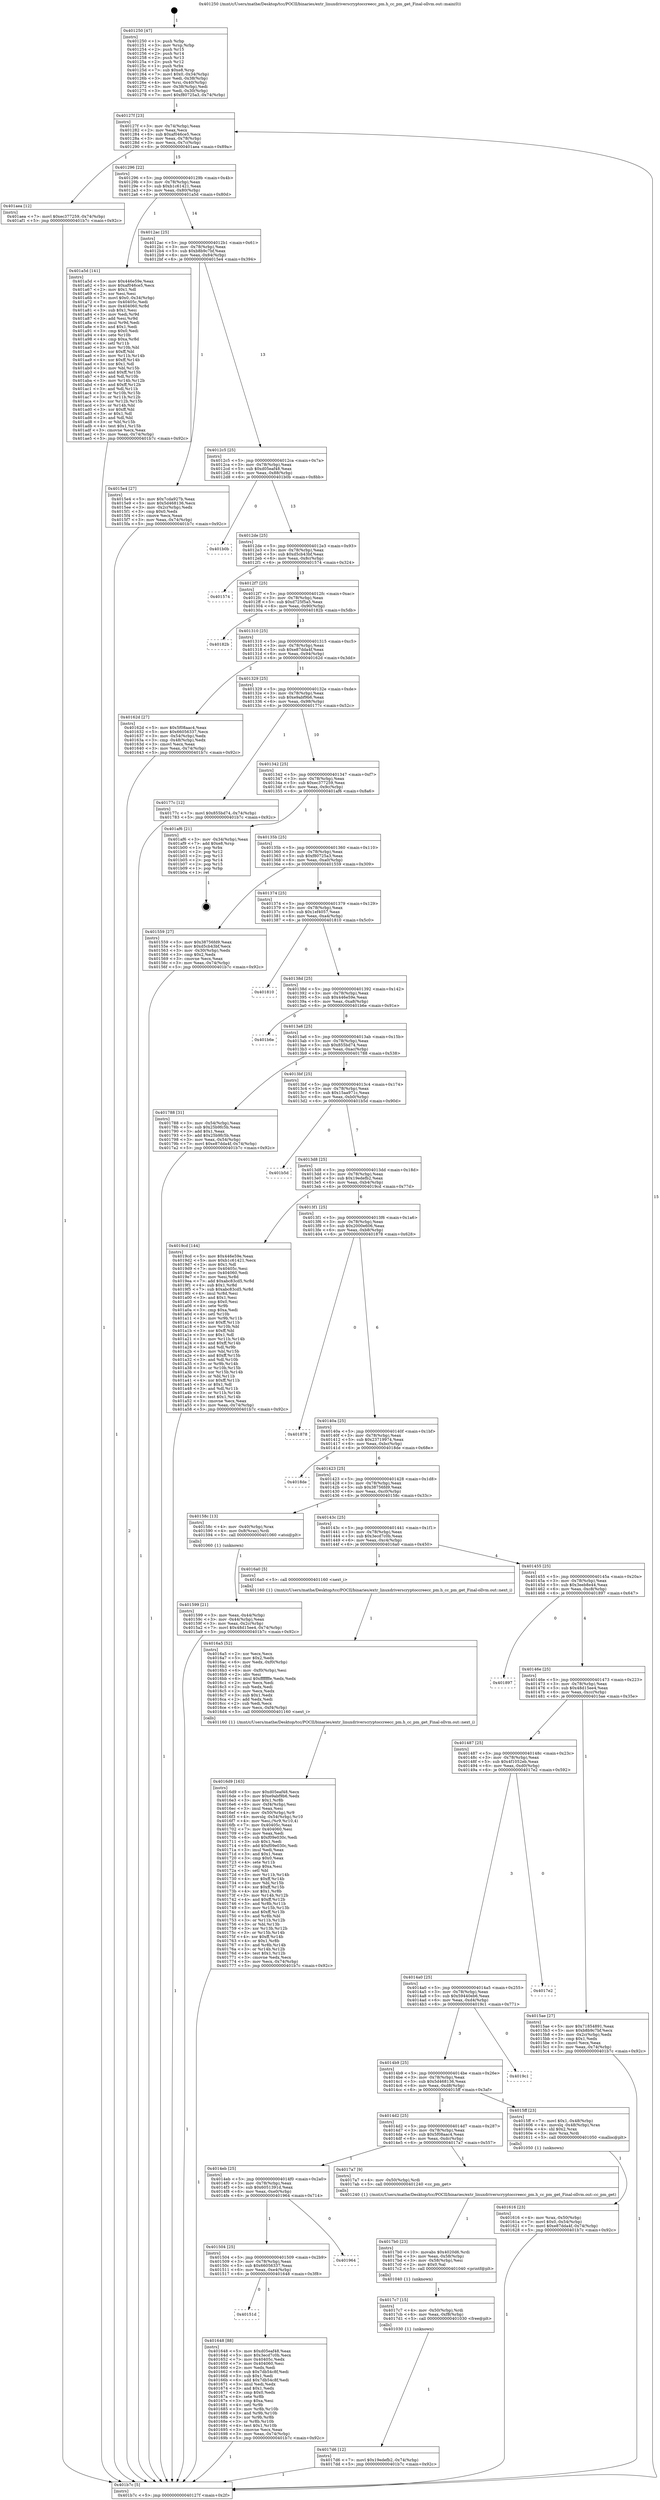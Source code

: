 digraph "0x401250" {
  label = "0x401250 (/mnt/c/Users/mathe/Desktop/tcc/POCII/binaries/extr_linuxdriverscryptoccreecc_pm.h_cc_pm_get_Final-ollvm.out::main(0))"
  labelloc = "t"
  node[shape=record]

  Entry [label="",width=0.3,height=0.3,shape=circle,fillcolor=black,style=filled]
  "0x40127f" [label="{
     0x40127f [23]\l
     | [instrs]\l
     &nbsp;&nbsp;0x40127f \<+3\>: mov -0x74(%rbp),%eax\l
     &nbsp;&nbsp;0x401282 \<+2\>: mov %eax,%ecx\l
     &nbsp;&nbsp;0x401284 \<+6\>: sub $0xaf046ce5,%ecx\l
     &nbsp;&nbsp;0x40128a \<+3\>: mov %eax,-0x78(%rbp)\l
     &nbsp;&nbsp;0x40128d \<+3\>: mov %ecx,-0x7c(%rbp)\l
     &nbsp;&nbsp;0x401290 \<+6\>: je 0000000000401aea \<main+0x89a\>\l
  }"]
  "0x401aea" [label="{
     0x401aea [12]\l
     | [instrs]\l
     &nbsp;&nbsp;0x401aea \<+7\>: movl $0xec377259,-0x74(%rbp)\l
     &nbsp;&nbsp;0x401af1 \<+5\>: jmp 0000000000401b7c \<main+0x92c\>\l
  }"]
  "0x401296" [label="{
     0x401296 [22]\l
     | [instrs]\l
     &nbsp;&nbsp;0x401296 \<+5\>: jmp 000000000040129b \<main+0x4b\>\l
     &nbsp;&nbsp;0x40129b \<+3\>: mov -0x78(%rbp),%eax\l
     &nbsp;&nbsp;0x40129e \<+5\>: sub $0xb1c61421,%eax\l
     &nbsp;&nbsp;0x4012a3 \<+3\>: mov %eax,-0x80(%rbp)\l
     &nbsp;&nbsp;0x4012a6 \<+6\>: je 0000000000401a5d \<main+0x80d\>\l
  }"]
  Exit [label="",width=0.3,height=0.3,shape=circle,fillcolor=black,style=filled,peripheries=2]
  "0x401a5d" [label="{
     0x401a5d [141]\l
     | [instrs]\l
     &nbsp;&nbsp;0x401a5d \<+5\>: mov $0x446e59e,%eax\l
     &nbsp;&nbsp;0x401a62 \<+5\>: mov $0xaf046ce5,%ecx\l
     &nbsp;&nbsp;0x401a67 \<+2\>: mov $0x1,%dl\l
     &nbsp;&nbsp;0x401a69 \<+2\>: xor %esi,%esi\l
     &nbsp;&nbsp;0x401a6b \<+7\>: movl $0x0,-0x34(%rbp)\l
     &nbsp;&nbsp;0x401a72 \<+7\>: mov 0x40405c,%edi\l
     &nbsp;&nbsp;0x401a79 \<+8\>: mov 0x404060,%r8d\l
     &nbsp;&nbsp;0x401a81 \<+3\>: sub $0x1,%esi\l
     &nbsp;&nbsp;0x401a84 \<+3\>: mov %edi,%r9d\l
     &nbsp;&nbsp;0x401a87 \<+3\>: add %esi,%r9d\l
     &nbsp;&nbsp;0x401a8a \<+4\>: imul %r9d,%edi\l
     &nbsp;&nbsp;0x401a8e \<+3\>: and $0x1,%edi\l
     &nbsp;&nbsp;0x401a91 \<+3\>: cmp $0x0,%edi\l
     &nbsp;&nbsp;0x401a94 \<+4\>: sete %r10b\l
     &nbsp;&nbsp;0x401a98 \<+4\>: cmp $0xa,%r8d\l
     &nbsp;&nbsp;0x401a9c \<+4\>: setl %r11b\l
     &nbsp;&nbsp;0x401aa0 \<+3\>: mov %r10b,%bl\l
     &nbsp;&nbsp;0x401aa3 \<+3\>: xor $0xff,%bl\l
     &nbsp;&nbsp;0x401aa6 \<+3\>: mov %r11b,%r14b\l
     &nbsp;&nbsp;0x401aa9 \<+4\>: xor $0xff,%r14b\l
     &nbsp;&nbsp;0x401aad \<+3\>: xor $0x1,%dl\l
     &nbsp;&nbsp;0x401ab0 \<+3\>: mov %bl,%r15b\l
     &nbsp;&nbsp;0x401ab3 \<+4\>: and $0xff,%r15b\l
     &nbsp;&nbsp;0x401ab7 \<+3\>: and %dl,%r10b\l
     &nbsp;&nbsp;0x401aba \<+3\>: mov %r14b,%r12b\l
     &nbsp;&nbsp;0x401abd \<+4\>: and $0xff,%r12b\l
     &nbsp;&nbsp;0x401ac1 \<+3\>: and %dl,%r11b\l
     &nbsp;&nbsp;0x401ac4 \<+3\>: or %r10b,%r15b\l
     &nbsp;&nbsp;0x401ac7 \<+3\>: or %r11b,%r12b\l
     &nbsp;&nbsp;0x401aca \<+3\>: xor %r12b,%r15b\l
     &nbsp;&nbsp;0x401acd \<+3\>: or %r14b,%bl\l
     &nbsp;&nbsp;0x401ad0 \<+3\>: xor $0xff,%bl\l
     &nbsp;&nbsp;0x401ad3 \<+3\>: or $0x1,%dl\l
     &nbsp;&nbsp;0x401ad6 \<+2\>: and %dl,%bl\l
     &nbsp;&nbsp;0x401ad8 \<+3\>: or %bl,%r15b\l
     &nbsp;&nbsp;0x401adb \<+4\>: test $0x1,%r15b\l
     &nbsp;&nbsp;0x401adf \<+3\>: cmovne %ecx,%eax\l
     &nbsp;&nbsp;0x401ae2 \<+3\>: mov %eax,-0x74(%rbp)\l
     &nbsp;&nbsp;0x401ae5 \<+5\>: jmp 0000000000401b7c \<main+0x92c\>\l
  }"]
  "0x4012ac" [label="{
     0x4012ac [25]\l
     | [instrs]\l
     &nbsp;&nbsp;0x4012ac \<+5\>: jmp 00000000004012b1 \<main+0x61\>\l
     &nbsp;&nbsp;0x4012b1 \<+3\>: mov -0x78(%rbp),%eax\l
     &nbsp;&nbsp;0x4012b4 \<+5\>: sub $0xb8b9c7bf,%eax\l
     &nbsp;&nbsp;0x4012b9 \<+6\>: mov %eax,-0x84(%rbp)\l
     &nbsp;&nbsp;0x4012bf \<+6\>: je 00000000004015e4 \<main+0x394\>\l
  }"]
  "0x4017d6" [label="{
     0x4017d6 [12]\l
     | [instrs]\l
     &nbsp;&nbsp;0x4017d6 \<+7\>: movl $0x19edefb2,-0x74(%rbp)\l
     &nbsp;&nbsp;0x4017dd \<+5\>: jmp 0000000000401b7c \<main+0x92c\>\l
  }"]
  "0x4015e4" [label="{
     0x4015e4 [27]\l
     | [instrs]\l
     &nbsp;&nbsp;0x4015e4 \<+5\>: mov $0x7cda927b,%eax\l
     &nbsp;&nbsp;0x4015e9 \<+5\>: mov $0x5d468136,%ecx\l
     &nbsp;&nbsp;0x4015ee \<+3\>: mov -0x2c(%rbp),%edx\l
     &nbsp;&nbsp;0x4015f1 \<+3\>: cmp $0x0,%edx\l
     &nbsp;&nbsp;0x4015f4 \<+3\>: cmove %ecx,%eax\l
     &nbsp;&nbsp;0x4015f7 \<+3\>: mov %eax,-0x74(%rbp)\l
     &nbsp;&nbsp;0x4015fa \<+5\>: jmp 0000000000401b7c \<main+0x92c\>\l
  }"]
  "0x4012c5" [label="{
     0x4012c5 [25]\l
     | [instrs]\l
     &nbsp;&nbsp;0x4012c5 \<+5\>: jmp 00000000004012ca \<main+0x7a\>\l
     &nbsp;&nbsp;0x4012ca \<+3\>: mov -0x78(%rbp),%eax\l
     &nbsp;&nbsp;0x4012cd \<+5\>: sub $0xd05eaf48,%eax\l
     &nbsp;&nbsp;0x4012d2 \<+6\>: mov %eax,-0x88(%rbp)\l
     &nbsp;&nbsp;0x4012d8 \<+6\>: je 0000000000401b0b \<main+0x8bb\>\l
  }"]
  "0x4017c7" [label="{
     0x4017c7 [15]\l
     | [instrs]\l
     &nbsp;&nbsp;0x4017c7 \<+4\>: mov -0x50(%rbp),%rdi\l
     &nbsp;&nbsp;0x4017cb \<+6\>: mov %eax,-0xf8(%rbp)\l
     &nbsp;&nbsp;0x4017d1 \<+5\>: call 0000000000401030 \<free@plt\>\l
     | [calls]\l
     &nbsp;&nbsp;0x401030 \{1\} (unknown)\l
  }"]
  "0x401b0b" [label="{
     0x401b0b\l
  }", style=dashed]
  "0x4012de" [label="{
     0x4012de [25]\l
     | [instrs]\l
     &nbsp;&nbsp;0x4012de \<+5\>: jmp 00000000004012e3 \<main+0x93\>\l
     &nbsp;&nbsp;0x4012e3 \<+3\>: mov -0x78(%rbp),%eax\l
     &nbsp;&nbsp;0x4012e6 \<+5\>: sub $0xd5cb43bf,%eax\l
     &nbsp;&nbsp;0x4012eb \<+6\>: mov %eax,-0x8c(%rbp)\l
     &nbsp;&nbsp;0x4012f1 \<+6\>: je 0000000000401574 \<main+0x324\>\l
  }"]
  "0x4017b0" [label="{
     0x4017b0 [23]\l
     | [instrs]\l
     &nbsp;&nbsp;0x4017b0 \<+10\>: movabs $0x4020d6,%rdi\l
     &nbsp;&nbsp;0x4017ba \<+3\>: mov %eax,-0x58(%rbp)\l
     &nbsp;&nbsp;0x4017bd \<+3\>: mov -0x58(%rbp),%esi\l
     &nbsp;&nbsp;0x4017c0 \<+2\>: mov $0x0,%al\l
     &nbsp;&nbsp;0x4017c2 \<+5\>: call 0000000000401040 \<printf@plt\>\l
     | [calls]\l
     &nbsp;&nbsp;0x401040 \{1\} (unknown)\l
  }"]
  "0x401574" [label="{
     0x401574\l
  }", style=dashed]
  "0x4012f7" [label="{
     0x4012f7 [25]\l
     | [instrs]\l
     &nbsp;&nbsp;0x4012f7 \<+5\>: jmp 00000000004012fc \<main+0xac\>\l
     &nbsp;&nbsp;0x4012fc \<+3\>: mov -0x78(%rbp),%eax\l
     &nbsp;&nbsp;0x4012ff \<+5\>: sub $0xd725f5a5,%eax\l
     &nbsp;&nbsp;0x401304 \<+6\>: mov %eax,-0x90(%rbp)\l
     &nbsp;&nbsp;0x40130a \<+6\>: je 000000000040182b \<main+0x5db\>\l
  }"]
  "0x4016d9" [label="{
     0x4016d9 [163]\l
     | [instrs]\l
     &nbsp;&nbsp;0x4016d9 \<+5\>: mov $0xd05eaf48,%ecx\l
     &nbsp;&nbsp;0x4016de \<+5\>: mov $0xe9abf9b6,%edx\l
     &nbsp;&nbsp;0x4016e3 \<+3\>: mov $0x1,%r8b\l
     &nbsp;&nbsp;0x4016e6 \<+6\>: mov -0xf4(%rbp),%esi\l
     &nbsp;&nbsp;0x4016ec \<+3\>: imul %eax,%esi\l
     &nbsp;&nbsp;0x4016ef \<+4\>: mov -0x50(%rbp),%r9\l
     &nbsp;&nbsp;0x4016f3 \<+4\>: movslq -0x54(%rbp),%r10\l
     &nbsp;&nbsp;0x4016f7 \<+4\>: mov %esi,(%r9,%r10,4)\l
     &nbsp;&nbsp;0x4016fb \<+7\>: mov 0x40405c,%eax\l
     &nbsp;&nbsp;0x401702 \<+7\>: mov 0x404060,%esi\l
     &nbsp;&nbsp;0x401709 \<+2\>: mov %eax,%edi\l
     &nbsp;&nbsp;0x40170b \<+6\>: sub $0xf09e030c,%edi\l
     &nbsp;&nbsp;0x401711 \<+3\>: sub $0x1,%edi\l
     &nbsp;&nbsp;0x401714 \<+6\>: add $0xf09e030c,%edi\l
     &nbsp;&nbsp;0x40171a \<+3\>: imul %edi,%eax\l
     &nbsp;&nbsp;0x40171d \<+3\>: and $0x1,%eax\l
     &nbsp;&nbsp;0x401720 \<+3\>: cmp $0x0,%eax\l
     &nbsp;&nbsp;0x401723 \<+4\>: sete %r11b\l
     &nbsp;&nbsp;0x401727 \<+3\>: cmp $0xa,%esi\l
     &nbsp;&nbsp;0x40172a \<+3\>: setl %bl\l
     &nbsp;&nbsp;0x40172d \<+3\>: mov %r11b,%r14b\l
     &nbsp;&nbsp;0x401730 \<+4\>: xor $0xff,%r14b\l
     &nbsp;&nbsp;0x401734 \<+3\>: mov %bl,%r15b\l
     &nbsp;&nbsp;0x401737 \<+4\>: xor $0xff,%r15b\l
     &nbsp;&nbsp;0x40173b \<+4\>: xor $0x1,%r8b\l
     &nbsp;&nbsp;0x40173f \<+3\>: mov %r14b,%r12b\l
     &nbsp;&nbsp;0x401742 \<+4\>: and $0xff,%r12b\l
     &nbsp;&nbsp;0x401746 \<+3\>: and %r8b,%r11b\l
     &nbsp;&nbsp;0x401749 \<+3\>: mov %r15b,%r13b\l
     &nbsp;&nbsp;0x40174c \<+4\>: and $0xff,%r13b\l
     &nbsp;&nbsp;0x401750 \<+3\>: and %r8b,%bl\l
     &nbsp;&nbsp;0x401753 \<+3\>: or %r11b,%r12b\l
     &nbsp;&nbsp;0x401756 \<+3\>: or %bl,%r13b\l
     &nbsp;&nbsp;0x401759 \<+3\>: xor %r13b,%r12b\l
     &nbsp;&nbsp;0x40175c \<+3\>: or %r15b,%r14b\l
     &nbsp;&nbsp;0x40175f \<+4\>: xor $0xff,%r14b\l
     &nbsp;&nbsp;0x401763 \<+4\>: or $0x1,%r8b\l
     &nbsp;&nbsp;0x401767 \<+3\>: and %r8b,%r14b\l
     &nbsp;&nbsp;0x40176a \<+3\>: or %r14b,%r12b\l
     &nbsp;&nbsp;0x40176d \<+4\>: test $0x1,%r12b\l
     &nbsp;&nbsp;0x401771 \<+3\>: cmovne %edx,%ecx\l
     &nbsp;&nbsp;0x401774 \<+3\>: mov %ecx,-0x74(%rbp)\l
     &nbsp;&nbsp;0x401777 \<+5\>: jmp 0000000000401b7c \<main+0x92c\>\l
  }"]
  "0x40182b" [label="{
     0x40182b\l
  }", style=dashed]
  "0x401310" [label="{
     0x401310 [25]\l
     | [instrs]\l
     &nbsp;&nbsp;0x401310 \<+5\>: jmp 0000000000401315 \<main+0xc5\>\l
     &nbsp;&nbsp;0x401315 \<+3\>: mov -0x78(%rbp),%eax\l
     &nbsp;&nbsp;0x401318 \<+5\>: sub $0xe87dda4f,%eax\l
     &nbsp;&nbsp;0x40131d \<+6\>: mov %eax,-0x94(%rbp)\l
     &nbsp;&nbsp;0x401323 \<+6\>: je 000000000040162d \<main+0x3dd\>\l
  }"]
  "0x4016a5" [label="{
     0x4016a5 [52]\l
     | [instrs]\l
     &nbsp;&nbsp;0x4016a5 \<+2\>: xor %ecx,%ecx\l
     &nbsp;&nbsp;0x4016a7 \<+5\>: mov $0x2,%edx\l
     &nbsp;&nbsp;0x4016ac \<+6\>: mov %edx,-0xf0(%rbp)\l
     &nbsp;&nbsp;0x4016b2 \<+1\>: cltd\l
     &nbsp;&nbsp;0x4016b3 \<+6\>: mov -0xf0(%rbp),%esi\l
     &nbsp;&nbsp;0x4016b9 \<+2\>: idiv %esi\l
     &nbsp;&nbsp;0x4016bb \<+6\>: imul $0xfffffffe,%edx,%edx\l
     &nbsp;&nbsp;0x4016c1 \<+2\>: mov %ecx,%edi\l
     &nbsp;&nbsp;0x4016c3 \<+2\>: sub %edx,%edi\l
     &nbsp;&nbsp;0x4016c5 \<+2\>: mov %ecx,%edx\l
     &nbsp;&nbsp;0x4016c7 \<+3\>: sub $0x1,%edx\l
     &nbsp;&nbsp;0x4016ca \<+2\>: add %edx,%edi\l
     &nbsp;&nbsp;0x4016cc \<+2\>: sub %edi,%ecx\l
     &nbsp;&nbsp;0x4016ce \<+6\>: mov %ecx,-0xf4(%rbp)\l
     &nbsp;&nbsp;0x4016d4 \<+5\>: call 0000000000401160 \<next_i\>\l
     | [calls]\l
     &nbsp;&nbsp;0x401160 \{1\} (/mnt/c/Users/mathe/Desktop/tcc/POCII/binaries/extr_linuxdriverscryptoccreecc_pm.h_cc_pm_get_Final-ollvm.out::next_i)\l
  }"]
  "0x40162d" [label="{
     0x40162d [27]\l
     | [instrs]\l
     &nbsp;&nbsp;0x40162d \<+5\>: mov $0x5f08aac4,%eax\l
     &nbsp;&nbsp;0x401632 \<+5\>: mov $0x66056337,%ecx\l
     &nbsp;&nbsp;0x401637 \<+3\>: mov -0x54(%rbp),%edx\l
     &nbsp;&nbsp;0x40163a \<+3\>: cmp -0x48(%rbp),%edx\l
     &nbsp;&nbsp;0x40163d \<+3\>: cmovl %ecx,%eax\l
     &nbsp;&nbsp;0x401640 \<+3\>: mov %eax,-0x74(%rbp)\l
     &nbsp;&nbsp;0x401643 \<+5\>: jmp 0000000000401b7c \<main+0x92c\>\l
  }"]
  "0x401329" [label="{
     0x401329 [25]\l
     | [instrs]\l
     &nbsp;&nbsp;0x401329 \<+5\>: jmp 000000000040132e \<main+0xde\>\l
     &nbsp;&nbsp;0x40132e \<+3\>: mov -0x78(%rbp),%eax\l
     &nbsp;&nbsp;0x401331 \<+5\>: sub $0xe9abf9b6,%eax\l
     &nbsp;&nbsp;0x401336 \<+6\>: mov %eax,-0x98(%rbp)\l
     &nbsp;&nbsp;0x40133c \<+6\>: je 000000000040177c \<main+0x52c\>\l
  }"]
  "0x40151d" [label="{
     0x40151d\l
  }", style=dashed]
  "0x40177c" [label="{
     0x40177c [12]\l
     | [instrs]\l
     &nbsp;&nbsp;0x40177c \<+7\>: movl $0x855bd74,-0x74(%rbp)\l
     &nbsp;&nbsp;0x401783 \<+5\>: jmp 0000000000401b7c \<main+0x92c\>\l
  }"]
  "0x401342" [label="{
     0x401342 [25]\l
     | [instrs]\l
     &nbsp;&nbsp;0x401342 \<+5\>: jmp 0000000000401347 \<main+0xf7\>\l
     &nbsp;&nbsp;0x401347 \<+3\>: mov -0x78(%rbp),%eax\l
     &nbsp;&nbsp;0x40134a \<+5\>: sub $0xec377259,%eax\l
     &nbsp;&nbsp;0x40134f \<+6\>: mov %eax,-0x9c(%rbp)\l
     &nbsp;&nbsp;0x401355 \<+6\>: je 0000000000401af6 \<main+0x8a6\>\l
  }"]
  "0x401648" [label="{
     0x401648 [88]\l
     | [instrs]\l
     &nbsp;&nbsp;0x401648 \<+5\>: mov $0xd05eaf48,%eax\l
     &nbsp;&nbsp;0x40164d \<+5\>: mov $0x3ecd7c0b,%ecx\l
     &nbsp;&nbsp;0x401652 \<+7\>: mov 0x40405c,%edx\l
     &nbsp;&nbsp;0x401659 \<+7\>: mov 0x404060,%esi\l
     &nbsp;&nbsp;0x401660 \<+2\>: mov %edx,%edi\l
     &nbsp;&nbsp;0x401662 \<+6\>: sub $0x7db54c8f,%edi\l
     &nbsp;&nbsp;0x401668 \<+3\>: sub $0x1,%edi\l
     &nbsp;&nbsp;0x40166b \<+6\>: add $0x7db54c8f,%edi\l
     &nbsp;&nbsp;0x401671 \<+3\>: imul %edi,%edx\l
     &nbsp;&nbsp;0x401674 \<+3\>: and $0x1,%edx\l
     &nbsp;&nbsp;0x401677 \<+3\>: cmp $0x0,%edx\l
     &nbsp;&nbsp;0x40167a \<+4\>: sete %r8b\l
     &nbsp;&nbsp;0x40167e \<+3\>: cmp $0xa,%esi\l
     &nbsp;&nbsp;0x401681 \<+4\>: setl %r9b\l
     &nbsp;&nbsp;0x401685 \<+3\>: mov %r8b,%r10b\l
     &nbsp;&nbsp;0x401688 \<+3\>: and %r9b,%r10b\l
     &nbsp;&nbsp;0x40168b \<+3\>: xor %r9b,%r8b\l
     &nbsp;&nbsp;0x40168e \<+3\>: or %r8b,%r10b\l
     &nbsp;&nbsp;0x401691 \<+4\>: test $0x1,%r10b\l
     &nbsp;&nbsp;0x401695 \<+3\>: cmovne %ecx,%eax\l
     &nbsp;&nbsp;0x401698 \<+3\>: mov %eax,-0x74(%rbp)\l
     &nbsp;&nbsp;0x40169b \<+5\>: jmp 0000000000401b7c \<main+0x92c\>\l
  }"]
  "0x401af6" [label="{
     0x401af6 [21]\l
     | [instrs]\l
     &nbsp;&nbsp;0x401af6 \<+3\>: mov -0x34(%rbp),%eax\l
     &nbsp;&nbsp;0x401af9 \<+7\>: add $0xe8,%rsp\l
     &nbsp;&nbsp;0x401b00 \<+1\>: pop %rbx\l
     &nbsp;&nbsp;0x401b01 \<+2\>: pop %r12\l
     &nbsp;&nbsp;0x401b03 \<+2\>: pop %r13\l
     &nbsp;&nbsp;0x401b05 \<+2\>: pop %r14\l
     &nbsp;&nbsp;0x401b07 \<+2\>: pop %r15\l
     &nbsp;&nbsp;0x401b09 \<+1\>: pop %rbp\l
     &nbsp;&nbsp;0x401b0a \<+1\>: ret\l
  }"]
  "0x40135b" [label="{
     0x40135b [25]\l
     | [instrs]\l
     &nbsp;&nbsp;0x40135b \<+5\>: jmp 0000000000401360 \<main+0x110\>\l
     &nbsp;&nbsp;0x401360 \<+3\>: mov -0x78(%rbp),%eax\l
     &nbsp;&nbsp;0x401363 \<+5\>: sub $0xf80725a3,%eax\l
     &nbsp;&nbsp;0x401368 \<+6\>: mov %eax,-0xa0(%rbp)\l
     &nbsp;&nbsp;0x40136e \<+6\>: je 0000000000401559 \<main+0x309\>\l
  }"]
  "0x401504" [label="{
     0x401504 [25]\l
     | [instrs]\l
     &nbsp;&nbsp;0x401504 \<+5\>: jmp 0000000000401509 \<main+0x2b9\>\l
     &nbsp;&nbsp;0x401509 \<+3\>: mov -0x78(%rbp),%eax\l
     &nbsp;&nbsp;0x40150c \<+5\>: sub $0x66056337,%eax\l
     &nbsp;&nbsp;0x401511 \<+6\>: mov %eax,-0xe4(%rbp)\l
     &nbsp;&nbsp;0x401517 \<+6\>: je 0000000000401648 \<main+0x3f8\>\l
  }"]
  "0x401559" [label="{
     0x401559 [27]\l
     | [instrs]\l
     &nbsp;&nbsp;0x401559 \<+5\>: mov $0x38756fd9,%eax\l
     &nbsp;&nbsp;0x40155e \<+5\>: mov $0xd5cb43bf,%ecx\l
     &nbsp;&nbsp;0x401563 \<+3\>: mov -0x30(%rbp),%edx\l
     &nbsp;&nbsp;0x401566 \<+3\>: cmp $0x2,%edx\l
     &nbsp;&nbsp;0x401569 \<+3\>: cmovne %ecx,%eax\l
     &nbsp;&nbsp;0x40156c \<+3\>: mov %eax,-0x74(%rbp)\l
     &nbsp;&nbsp;0x40156f \<+5\>: jmp 0000000000401b7c \<main+0x92c\>\l
  }"]
  "0x401374" [label="{
     0x401374 [25]\l
     | [instrs]\l
     &nbsp;&nbsp;0x401374 \<+5\>: jmp 0000000000401379 \<main+0x129\>\l
     &nbsp;&nbsp;0x401379 \<+3\>: mov -0x78(%rbp),%eax\l
     &nbsp;&nbsp;0x40137c \<+5\>: sub $0x1ef4057,%eax\l
     &nbsp;&nbsp;0x401381 \<+6\>: mov %eax,-0xa4(%rbp)\l
     &nbsp;&nbsp;0x401387 \<+6\>: je 0000000000401810 \<main+0x5c0\>\l
  }"]
  "0x401b7c" [label="{
     0x401b7c [5]\l
     | [instrs]\l
     &nbsp;&nbsp;0x401b7c \<+5\>: jmp 000000000040127f \<main+0x2f\>\l
  }"]
  "0x401250" [label="{
     0x401250 [47]\l
     | [instrs]\l
     &nbsp;&nbsp;0x401250 \<+1\>: push %rbp\l
     &nbsp;&nbsp;0x401251 \<+3\>: mov %rsp,%rbp\l
     &nbsp;&nbsp;0x401254 \<+2\>: push %r15\l
     &nbsp;&nbsp;0x401256 \<+2\>: push %r14\l
     &nbsp;&nbsp;0x401258 \<+2\>: push %r13\l
     &nbsp;&nbsp;0x40125a \<+2\>: push %r12\l
     &nbsp;&nbsp;0x40125c \<+1\>: push %rbx\l
     &nbsp;&nbsp;0x40125d \<+7\>: sub $0xe8,%rsp\l
     &nbsp;&nbsp;0x401264 \<+7\>: movl $0x0,-0x34(%rbp)\l
     &nbsp;&nbsp;0x40126b \<+3\>: mov %edi,-0x38(%rbp)\l
     &nbsp;&nbsp;0x40126e \<+4\>: mov %rsi,-0x40(%rbp)\l
     &nbsp;&nbsp;0x401272 \<+3\>: mov -0x38(%rbp),%edi\l
     &nbsp;&nbsp;0x401275 \<+3\>: mov %edi,-0x30(%rbp)\l
     &nbsp;&nbsp;0x401278 \<+7\>: movl $0xf80725a3,-0x74(%rbp)\l
  }"]
  "0x401964" [label="{
     0x401964\l
  }", style=dashed]
  "0x401810" [label="{
     0x401810\l
  }", style=dashed]
  "0x40138d" [label="{
     0x40138d [25]\l
     | [instrs]\l
     &nbsp;&nbsp;0x40138d \<+5\>: jmp 0000000000401392 \<main+0x142\>\l
     &nbsp;&nbsp;0x401392 \<+3\>: mov -0x78(%rbp),%eax\l
     &nbsp;&nbsp;0x401395 \<+5\>: sub $0x446e59e,%eax\l
     &nbsp;&nbsp;0x40139a \<+6\>: mov %eax,-0xa8(%rbp)\l
     &nbsp;&nbsp;0x4013a0 \<+6\>: je 0000000000401b6e \<main+0x91e\>\l
  }"]
  "0x4014eb" [label="{
     0x4014eb [25]\l
     | [instrs]\l
     &nbsp;&nbsp;0x4014eb \<+5\>: jmp 00000000004014f0 \<main+0x2a0\>\l
     &nbsp;&nbsp;0x4014f0 \<+3\>: mov -0x78(%rbp),%eax\l
     &nbsp;&nbsp;0x4014f3 \<+5\>: sub $0x6051391d,%eax\l
     &nbsp;&nbsp;0x4014f8 \<+6\>: mov %eax,-0xe0(%rbp)\l
     &nbsp;&nbsp;0x4014fe \<+6\>: je 0000000000401964 \<main+0x714\>\l
  }"]
  "0x401b6e" [label="{
     0x401b6e\l
  }", style=dashed]
  "0x4013a6" [label="{
     0x4013a6 [25]\l
     | [instrs]\l
     &nbsp;&nbsp;0x4013a6 \<+5\>: jmp 00000000004013ab \<main+0x15b\>\l
     &nbsp;&nbsp;0x4013ab \<+3\>: mov -0x78(%rbp),%eax\l
     &nbsp;&nbsp;0x4013ae \<+5\>: sub $0x855bd74,%eax\l
     &nbsp;&nbsp;0x4013b3 \<+6\>: mov %eax,-0xac(%rbp)\l
     &nbsp;&nbsp;0x4013b9 \<+6\>: je 0000000000401788 \<main+0x538\>\l
  }"]
  "0x4017a7" [label="{
     0x4017a7 [9]\l
     | [instrs]\l
     &nbsp;&nbsp;0x4017a7 \<+4\>: mov -0x50(%rbp),%rdi\l
     &nbsp;&nbsp;0x4017ab \<+5\>: call 0000000000401240 \<cc_pm_get\>\l
     | [calls]\l
     &nbsp;&nbsp;0x401240 \{1\} (/mnt/c/Users/mathe/Desktop/tcc/POCII/binaries/extr_linuxdriverscryptoccreecc_pm.h_cc_pm_get_Final-ollvm.out::cc_pm_get)\l
  }"]
  "0x401788" [label="{
     0x401788 [31]\l
     | [instrs]\l
     &nbsp;&nbsp;0x401788 \<+3\>: mov -0x54(%rbp),%eax\l
     &nbsp;&nbsp;0x40178b \<+5\>: sub $0x25b9fc5b,%eax\l
     &nbsp;&nbsp;0x401790 \<+3\>: add $0x1,%eax\l
     &nbsp;&nbsp;0x401793 \<+5\>: add $0x25b9fc5b,%eax\l
     &nbsp;&nbsp;0x401798 \<+3\>: mov %eax,-0x54(%rbp)\l
     &nbsp;&nbsp;0x40179b \<+7\>: movl $0xe87dda4f,-0x74(%rbp)\l
     &nbsp;&nbsp;0x4017a2 \<+5\>: jmp 0000000000401b7c \<main+0x92c\>\l
  }"]
  "0x4013bf" [label="{
     0x4013bf [25]\l
     | [instrs]\l
     &nbsp;&nbsp;0x4013bf \<+5\>: jmp 00000000004013c4 \<main+0x174\>\l
     &nbsp;&nbsp;0x4013c4 \<+3\>: mov -0x78(%rbp),%eax\l
     &nbsp;&nbsp;0x4013c7 \<+5\>: sub $0x15aa971c,%eax\l
     &nbsp;&nbsp;0x4013cc \<+6\>: mov %eax,-0xb0(%rbp)\l
     &nbsp;&nbsp;0x4013d2 \<+6\>: je 0000000000401b5d \<main+0x90d\>\l
  }"]
  "0x401616" [label="{
     0x401616 [23]\l
     | [instrs]\l
     &nbsp;&nbsp;0x401616 \<+4\>: mov %rax,-0x50(%rbp)\l
     &nbsp;&nbsp;0x40161a \<+7\>: movl $0x0,-0x54(%rbp)\l
     &nbsp;&nbsp;0x401621 \<+7\>: movl $0xe87dda4f,-0x74(%rbp)\l
     &nbsp;&nbsp;0x401628 \<+5\>: jmp 0000000000401b7c \<main+0x92c\>\l
  }"]
  "0x401b5d" [label="{
     0x401b5d\l
  }", style=dashed]
  "0x4013d8" [label="{
     0x4013d8 [25]\l
     | [instrs]\l
     &nbsp;&nbsp;0x4013d8 \<+5\>: jmp 00000000004013dd \<main+0x18d\>\l
     &nbsp;&nbsp;0x4013dd \<+3\>: mov -0x78(%rbp),%eax\l
     &nbsp;&nbsp;0x4013e0 \<+5\>: sub $0x19edefb2,%eax\l
     &nbsp;&nbsp;0x4013e5 \<+6\>: mov %eax,-0xb4(%rbp)\l
     &nbsp;&nbsp;0x4013eb \<+6\>: je 00000000004019cd \<main+0x77d\>\l
  }"]
  "0x4014d2" [label="{
     0x4014d2 [25]\l
     | [instrs]\l
     &nbsp;&nbsp;0x4014d2 \<+5\>: jmp 00000000004014d7 \<main+0x287\>\l
     &nbsp;&nbsp;0x4014d7 \<+3\>: mov -0x78(%rbp),%eax\l
     &nbsp;&nbsp;0x4014da \<+5\>: sub $0x5f08aac4,%eax\l
     &nbsp;&nbsp;0x4014df \<+6\>: mov %eax,-0xdc(%rbp)\l
     &nbsp;&nbsp;0x4014e5 \<+6\>: je 00000000004017a7 \<main+0x557\>\l
  }"]
  "0x4019cd" [label="{
     0x4019cd [144]\l
     | [instrs]\l
     &nbsp;&nbsp;0x4019cd \<+5\>: mov $0x446e59e,%eax\l
     &nbsp;&nbsp;0x4019d2 \<+5\>: mov $0xb1c61421,%ecx\l
     &nbsp;&nbsp;0x4019d7 \<+2\>: mov $0x1,%dl\l
     &nbsp;&nbsp;0x4019d9 \<+7\>: mov 0x40405c,%esi\l
     &nbsp;&nbsp;0x4019e0 \<+7\>: mov 0x404060,%edi\l
     &nbsp;&nbsp;0x4019e7 \<+3\>: mov %esi,%r8d\l
     &nbsp;&nbsp;0x4019ea \<+7\>: add $0xabc83cd5,%r8d\l
     &nbsp;&nbsp;0x4019f1 \<+4\>: sub $0x1,%r8d\l
     &nbsp;&nbsp;0x4019f5 \<+7\>: sub $0xabc83cd5,%r8d\l
     &nbsp;&nbsp;0x4019fc \<+4\>: imul %r8d,%esi\l
     &nbsp;&nbsp;0x401a00 \<+3\>: and $0x1,%esi\l
     &nbsp;&nbsp;0x401a03 \<+3\>: cmp $0x0,%esi\l
     &nbsp;&nbsp;0x401a06 \<+4\>: sete %r9b\l
     &nbsp;&nbsp;0x401a0a \<+3\>: cmp $0xa,%edi\l
     &nbsp;&nbsp;0x401a0d \<+4\>: setl %r10b\l
     &nbsp;&nbsp;0x401a11 \<+3\>: mov %r9b,%r11b\l
     &nbsp;&nbsp;0x401a14 \<+4\>: xor $0xff,%r11b\l
     &nbsp;&nbsp;0x401a18 \<+3\>: mov %r10b,%bl\l
     &nbsp;&nbsp;0x401a1b \<+3\>: xor $0xff,%bl\l
     &nbsp;&nbsp;0x401a1e \<+3\>: xor $0x1,%dl\l
     &nbsp;&nbsp;0x401a21 \<+3\>: mov %r11b,%r14b\l
     &nbsp;&nbsp;0x401a24 \<+4\>: and $0xff,%r14b\l
     &nbsp;&nbsp;0x401a28 \<+3\>: and %dl,%r9b\l
     &nbsp;&nbsp;0x401a2b \<+3\>: mov %bl,%r15b\l
     &nbsp;&nbsp;0x401a2e \<+4\>: and $0xff,%r15b\l
     &nbsp;&nbsp;0x401a32 \<+3\>: and %dl,%r10b\l
     &nbsp;&nbsp;0x401a35 \<+3\>: or %r9b,%r14b\l
     &nbsp;&nbsp;0x401a38 \<+3\>: or %r10b,%r15b\l
     &nbsp;&nbsp;0x401a3b \<+3\>: xor %r15b,%r14b\l
     &nbsp;&nbsp;0x401a3e \<+3\>: or %bl,%r11b\l
     &nbsp;&nbsp;0x401a41 \<+4\>: xor $0xff,%r11b\l
     &nbsp;&nbsp;0x401a45 \<+3\>: or $0x1,%dl\l
     &nbsp;&nbsp;0x401a48 \<+3\>: and %dl,%r11b\l
     &nbsp;&nbsp;0x401a4b \<+3\>: or %r11b,%r14b\l
     &nbsp;&nbsp;0x401a4e \<+4\>: test $0x1,%r14b\l
     &nbsp;&nbsp;0x401a52 \<+3\>: cmovne %ecx,%eax\l
     &nbsp;&nbsp;0x401a55 \<+3\>: mov %eax,-0x74(%rbp)\l
     &nbsp;&nbsp;0x401a58 \<+5\>: jmp 0000000000401b7c \<main+0x92c\>\l
  }"]
  "0x4013f1" [label="{
     0x4013f1 [25]\l
     | [instrs]\l
     &nbsp;&nbsp;0x4013f1 \<+5\>: jmp 00000000004013f6 \<main+0x1a6\>\l
     &nbsp;&nbsp;0x4013f6 \<+3\>: mov -0x78(%rbp),%eax\l
     &nbsp;&nbsp;0x4013f9 \<+5\>: sub $0x2000e606,%eax\l
     &nbsp;&nbsp;0x4013fe \<+6\>: mov %eax,-0xb8(%rbp)\l
     &nbsp;&nbsp;0x401404 \<+6\>: je 0000000000401878 \<main+0x628\>\l
  }"]
  "0x4015ff" [label="{
     0x4015ff [23]\l
     | [instrs]\l
     &nbsp;&nbsp;0x4015ff \<+7\>: movl $0x1,-0x48(%rbp)\l
     &nbsp;&nbsp;0x401606 \<+4\>: movslq -0x48(%rbp),%rax\l
     &nbsp;&nbsp;0x40160a \<+4\>: shl $0x2,%rax\l
     &nbsp;&nbsp;0x40160e \<+3\>: mov %rax,%rdi\l
     &nbsp;&nbsp;0x401611 \<+5\>: call 0000000000401050 \<malloc@plt\>\l
     | [calls]\l
     &nbsp;&nbsp;0x401050 \{1\} (unknown)\l
  }"]
  "0x401878" [label="{
     0x401878\l
  }", style=dashed]
  "0x40140a" [label="{
     0x40140a [25]\l
     | [instrs]\l
     &nbsp;&nbsp;0x40140a \<+5\>: jmp 000000000040140f \<main+0x1bf\>\l
     &nbsp;&nbsp;0x40140f \<+3\>: mov -0x78(%rbp),%eax\l
     &nbsp;&nbsp;0x401412 \<+5\>: sub $0x23719974,%eax\l
     &nbsp;&nbsp;0x401417 \<+6\>: mov %eax,-0xbc(%rbp)\l
     &nbsp;&nbsp;0x40141d \<+6\>: je 00000000004018de \<main+0x68e\>\l
  }"]
  "0x4014b9" [label="{
     0x4014b9 [25]\l
     | [instrs]\l
     &nbsp;&nbsp;0x4014b9 \<+5\>: jmp 00000000004014be \<main+0x26e\>\l
     &nbsp;&nbsp;0x4014be \<+3\>: mov -0x78(%rbp),%eax\l
     &nbsp;&nbsp;0x4014c1 \<+5\>: sub $0x5d468136,%eax\l
     &nbsp;&nbsp;0x4014c6 \<+6\>: mov %eax,-0xd8(%rbp)\l
     &nbsp;&nbsp;0x4014cc \<+6\>: je 00000000004015ff \<main+0x3af\>\l
  }"]
  "0x4018de" [label="{
     0x4018de\l
  }", style=dashed]
  "0x401423" [label="{
     0x401423 [25]\l
     | [instrs]\l
     &nbsp;&nbsp;0x401423 \<+5\>: jmp 0000000000401428 \<main+0x1d8\>\l
     &nbsp;&nbsp;0x401428 \<+3\>: mov -0x78(%rbp),%eax\l
     &nbsp;&nbsp;0x40142b \<+5\>: sub $0x38756fd9,%eax\l
     &nbsp;&nbsp;0x401430 \<+6\>: mov %eax,-0xc0(%rbp)\l
     &nbsp;&nbsp;0x401436 \<+6\>: je 000000000040158c \<main+0x33c\>\l
  }"]
  "0x4019c1" [label="{
     0x4019c1\l
  }", style=dashed]
  "0x40158c" [label="{
     0x40158c [13]\l
     | [instrs]\l
     &nbsp;&nbsp;0x40158c \<+4\>: mov -0x40(%rbp),%rax\l
     &nbsp;&nbsp;0x401590 \<+4\>: mov 0x8(%rax),%rdi\l
     &nbsp;&nbsp;0x401594 \<+5\>: call 0000000000401060 \<atoi@plt\>\l
     | [calls]\l
     &nbsp;&nbsp;0x401060 \{1\} (unknown)\l
  }"]
  "0x40143c" [label="{
     0x40143c [25]\l
     | [instrs]\l
     &nbsp;&nbsp;0x40143c \<+5\>: jmp 0000000000401441 \<main+0x1f1\>\l
     &nbsp;&nbsp;0x401441 \<+3\>: mov -0x78(%rbp),%eax\l
     &nbsp;&nbsp;0x401444 \<+5\>: sub $0x3ecd7c0b,%eax\l
     &nbsp;&nbsp;0x401449 \<+6\>: mov %eax,-0xc4(%rbp)\l
     &nbsp;&nbsp;0x40144f \<+6\>: je 00000000004016a0 \<main+0x450\>\l
  }"]
  "0x401599" [label="{
     0x401599 [21]\l
     | [instrs]\l
     &nbsp;&nbsp;0x401599 \<+3\>: mov %eax,-0x44(%rbp)\l
     &nbsp;&nbsp;0x40159c \<+3\>: mov -0x44(%rbp),%eax\l
     &nbsp;&nbsp;0x40159f \<+3\>: mov %eax,-0x2c(%rbp)\l
     &nbsp;&nbsp;0x4015a2 \<+7\>: movl $0x48d15ee4,-0x74(%rbp)\l
     &nbsp;&nbsp;0x4015a9 \<+5\>: jmp 0000000000401b7c \<main+0x92c\>\l
  }"]
  "0x4014a0" [label="{
     0x4014a0 [25]\l
     | [instrs]\l
     &nbsp;&nbsp;0x4014a0 \<+5\>: jmp 00000000004014a5 \<main+0x255\>\l
     &nbsp;&nbsp;0x4014a5 \<+3\>: mov -0x78(%rbp),%eax\l
     &nbsp;&nbsp;0x4014a8 \<+5\>: sub $0x59440eb6,%eax\l
     &nbsp;&nbsp;0x4014ad \<+6\>: mov %eax,-0xd4(%rbp)\l
     &nbsp;&nbsp;0x4014b3 \<+6\>: je 00000000004019c1 \<main+0x771\>\l
  }"]
  "0x4016a0" [label="{
     0x4016a0 [5]\l
     | [instrs]\l
     &nbsp;&nbsp;0x4016a0 \<+5\>: call 0000000000401160 \<next_i\>\l
     | [calls]\l
     &nbsp;&nbsp;0x401160 \{1\} (/mnt/c/Users/mathe/Desktop/tcc/POCII/binaries/extr_linuxdriverscryptoccreecc_pm.h_cc_pm_get_Final-ollvm.out::next_i)\l
  }"]
  "0x401455" [label="{
     0x401455 [25]\l
     | [instrs]\l
     &nbsp;&nbsp;0x401455 \<+5\>: jmp 000000000040145a \<main+0x20a\>\l
     &nbsp;&nbsp;0x40145a \<+3\>: mov -0x78(%rbp),%eax\l
     &nbsp;&nbsp;0x40145d \<+5\>: sub $0x3eeb8e44,%eax\l
     &nbsp;&nbsp;0x401462 \<+6\>: mov %eax,-0xc8(%rbp)\l
     &nbsp;&nbsp;0x401468 \<+6\>: je 0000000000401897 \<main+0x647\>\l
  }"]
  "0x4017e2" [label="{
     0x4017e2\l
  }", style=dashed]
  "0x401897" [label="{
     0x401897\l
  }", style=dashed]
  "0x40146e" [label="{
     0x40146e [25]\l
     | [instrs]\l
     &nbsp;&nbsp;0x40146e \<+5\>: jmp 0000000000401473 \<main+0x223\>\l
     &nbsp;&nbsp;0x401473 \<+3\>: mov -0x78(%rbp),%eax\l
     &nbsp;&nbsp;0x401476 \<+5\>: sub $0x48d15ee4,%eax\l
     &nbsp;&nbsp;0x40147b \<+6\>: mov %eax,-0xcc(%rbp)\l
     &nbsp;&nbsp;0x401481 \<+6\>: je 00000000004015ae \<main+0x35e\>\l
  }"]
  "0x401487" [label="{
     0x401487 [25]\l
     | [instrs]\l
     &nbsp;&nbsp;0x401487 \<+5\>: jmp 000000000040148c \<main+0x23c\>\l
     &nbsp;&nbsp;0x40148c \<+3\>: mov -0x78(%rbp),%eax\l
     &nbsp;&nbsp;0x40148f \<+5\>: sub $0x4f1052eb,%eax\l
     &nbsp;&nbsp;0x401494 \<+6\>: mov %eax,-0xd0(%rbp)\l
     &nbsp;&nbsp;0x40149a \<+6\>: je 00000000004017e2 \<main+0x592\>\l
  }"]
  "0x4015ae" [label="{
     0x4015ae [27]\l
     | [instrs]\l
     &nbsp;&nbsp;0x4015ae \<+5\>: mov $0x71854891,%eax\l
     &nbsp;&nbsp;0x4015b3 \<+5\>: mov $0xb8b9c7bf,%ecx\l
     &nbsp;&nbsp;0x4015b8 \<+3\>: mov -0x2c(%rbp),%edx\l
     &nbsp;&nbsp;0x4015bb \<+3\>: cmp $0x1,%edx\l
     &nbsp;&nbsp;0x4015be \<+3\>: cmovl %ecx,%eax\l
     &nbsp;&nbsp;0x4015c1 \<+3\>: mov %eax,-0x74(%rbp)\l
     &nbsp;&nbsp;0x4015c4 \<+5\>: jmp 0000000000401b7c \<main+0x92c\>\l
  }"]
  Entry -> "0x401250" [label=" 1"]
  "0x40127f" -> "0x401aea" [label=" 1"]
  "0x40127f" -> "0x401296" [label=" 15"]
  "0x401af6" -> Exit [label=" 1"]
  "0x401296" -> "0x401a5d" [label=" 1"]
  "0x401296" -> "0x4012ac" [label=" 14"]
  "0x401aea" -> "0x401b7c" [label=" 1"]
  "0x4012ac" -> "0x4015e4" [label=" 1"]
  "0x4012ac" -> "0x4012c5" [label=" 13"]
  "0x401a5d" -> "0x401b7c" [label=" 1"]
  "0x4012c5" -> "0x401b0b" [label=" 0"]
  "0x4012c5" -> "0x4012de" [label=" 13"]
  "0x4019cd" -> "0x401b7c" [label=" 1"]
  "0x4012de" -> "0x401574" [label=" 0"]
  "0x4012de" -> "0x4012f7" [label=" 13"]
  "0x4017d6" -> "0x401b7c" [label=" 1"]
  "0x4012f7" -> "0x40182b" [label=" 0"]
  "0x4012f7" -> "0x401310" [label=" 13"]
  "0x4017c7" -> "0x4017d6" [label=" 1"]
  "0x401310" -> "0x40162d" [label=" 2"]
  "0x401310" -> "0x401329" [label=" 11"]
  "0x4017b0" -> "0x4017c7" [label=" 1"]
  "0x401329" -> "0x40177c" [label=" 1"]
  "0x401329" -> "0x401342" [label=" 10"]
  "0x4017a7" -> "0x4017b0" [label=" 1"]
  "0x401342" -> "0x401af6" [label=" 1"]
  "0x401342" -> "0x40135b" [label=" 9"]
  "0x401788" -> "0x401b7c" [label=" 1"]
  "0x40135b" -> "0x401559" [label=" 1"]
  "0x40135b" -> "0x401374" [label=" 8"]
  "0x401559" -> "0x401b7c" [label=" 1"]
  "0x401250" -> "0x40127f" [label=" 1"]
  "0x401b7c" -> "0x40127f" [label=" 15"]
  "0x4016d9" -> "0x401b7c" [label=" 1"]
  "0x401374" -> "0x401810" [label=" 0"]
  "0x401374" -> "0x40138d" [label=" 8"]
  "0x4016a5" -> "0x4016d9" [label=" 1"]
  "0x40138d" -> "0x401b6e" [label=" 0"]
  "0x40138d" -> "0x4013a6" [label=" 8"]
  "0x401648" -> "0x401b7c" [label=" 1"]
  "0x4013a6" -> "0x401788" [label=" 1"]
  "0x4013a6" -> "0x4013bf" [label=" 7"]
  "0x401504" -> "0x40151d" [label=" 0"]
  "0x4013bf" -> "0x401b5d" [label=" 0"]
  "0x4013bf" -> "0x4013d8" [label=" 7"]
  "0x40177c" -> "0x401b7c" [label=" 1"]
  "0x4013d8" -> "0x4019cd" [label=" 1"]
  "0x4013d8" -> "0x4013f1" [label=" 6"]
  "0x4014eb" -> "0x401504" [label=" 1"]
  "0x4013f1" -> "0x401878" [label=" 0"]
  "0x4013f1" -> "0x40140a" [label=" 6"]
  "0x4014eb" -> "0x401964" [label=" 0"]
  "0x40140a" -> "0x4018de" [label=" 0"]
  "0x40140a" -> "0x401423" [label=" 6"]
  "0x4014d2" -> "0x4014eb" [label=" 1"]
  "0x401423" -> "0x40158c" [label=" 1"]
  "0x401423" -> "0x40143c" [label=" 5"]
  "0x40158c" -> "0x401599" [label=" 1"]
  "0x401599" -> "0x401b7c" [label=" 1"]
  "0x4014d2" -> "0x4017a7" [label=" 1"]
  "0x40143c" -> "0x4016a0" [label=" 1"]
  "0x40143c" -> "0x401455" [label=" 4"]
  "0x40162d" -> "0x401b7c" [label=" 2"]
  "0x401455" -> "0x401897" [label=" 0"]
  "0x401455" -> "0x40146e" [label=" 4"]
  "0x401616" -> "0x401b7c" [label=" 1"]
  "0x40146e" -> "0x4015ae" [label=" 1"]
  "0x40146e" -> "0x401487" [label=" 3"]
  "0x4015ae" -> "0x401b7c" [label=" 1"]
  "0x4015e4" -> "0x401b7c" [label=" 1"]
  "0x4015ff" -> "0x401616" [label=" 1"]
  "0x401487" -> "0x4017e2" [label=" 0"]
  "0x401487" -> "0x4014a0" [label=" 3"]
  "0x401504" -> "0x401648" [label=" 1"]
  "0x4014a0" -> "0x4019c1" [label=" 0"]
  "0x4014a0" -> "0x4014b9" [label=" 3"]
  "0x4016a0" -> "0x4016a5" [label=" 1"]
  "0x4014b9" -> "0x4015ff" [label=" 1"]
  "0x4014b9" -> "0x4014d2" [label=" 2"]
}
